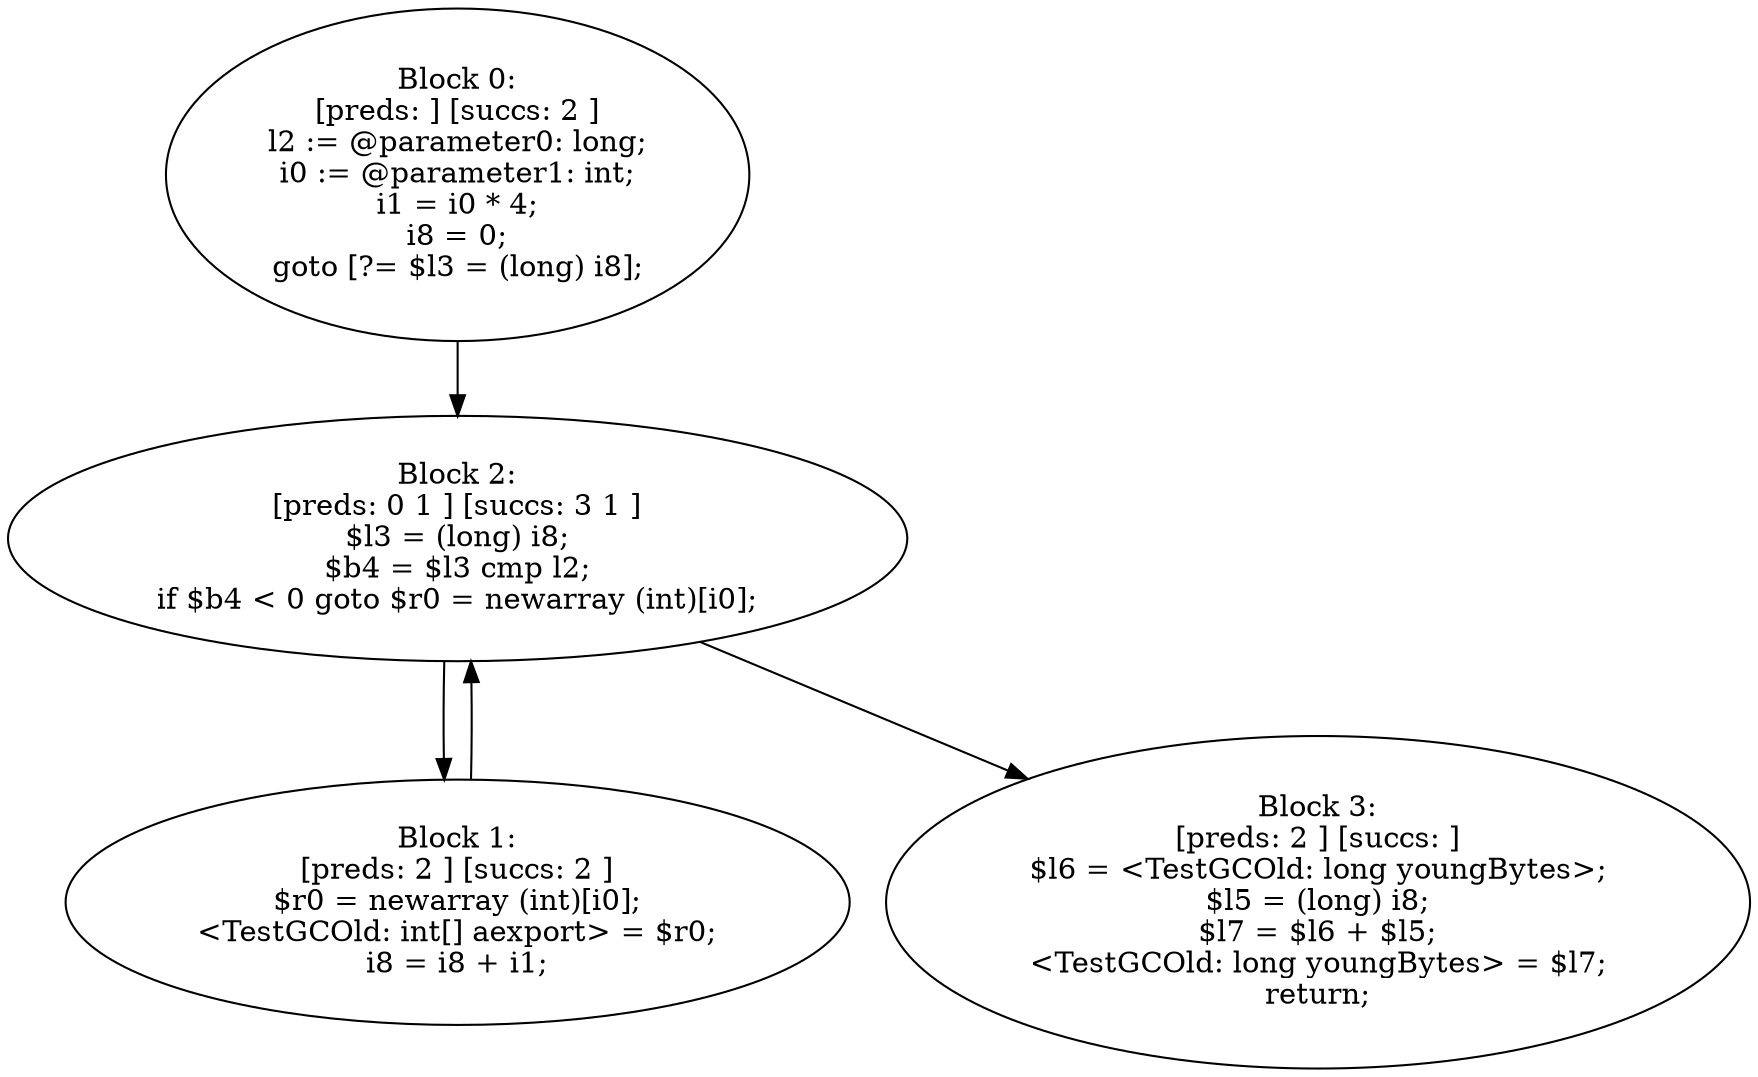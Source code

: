 digraph "unitGraph" {
    "Block 0:
[preds: ] [succs: 2 ]
l2 := @parameter0: long;
i0 := @parameter1: int;
i1 = i0 * 4;
i8 = 0;
goto [?= $l3 = (long) i8];
"
    "Block 1:
[preds: 2 ] [succs: 2 ]
$r0 = newarray (int)[i0];
<TestGCOld: int[] aexport> = $r0;
i8 = i8 + i1;
"
    "Block 2:
[preds: 0 1 ] [succs: 3 1 ]
$l3 = (long) i8;
$b4 = $l3 cmp l2;
if $b4 < 0 goto $r0 = newarray (int)[i0];
"
    "Block 3:
[preds: 2 ] [succs: ]
$l6 = <TestGCOld: long youngBytes>;
$l5 = (long) i8;
$l7 = $l6 + $l5;
<TestGCOld: long youngBytes> = $l7;
return;
"
    "Block 0:
[preds: ] [succs: 2 ]
l2 := @parameter0: long;
i0 := @parameter1: int;
i1 = i0 * 4;
i8 = 0;
goto [?= $l3 = (long) i8];
"->"Block 2:
[preds: 0 1 ] [succs: 3 1 ]
$l3 = (long) i8;
$b4 = $l3 cmp l2;
if $b4 < 0 goto $r0 = newarray (int)[i0];
";
    "Block 1:
[preds: 2 ] [succs: 2 ]
$r0 = newarray (int)[i0];
<TestGCOld: int[] aexport> = $r0;
i8 = i8 + i1;
"->"Block 2:
[preds: 0 1 ] [succs: 3 1 ]
$l3 = (long) i8;
$b4 = $l3 cmp l2;
if $b4 < 0 goto $r0 = newarray (int)[i0];
";
    "Block 2:
[preds: 0 1 ] [succs: 3 1 ]
$l3 = (long) i8;
$b4 = $l3 cmp l2;
if $b4 < 0 goto $r0 = newarray (int)[i0];
"->"Block 3:
[preds: 2 ] [succs: ]
$l6 = <TestGCOld: long youngBytes>;
$l5 = (long) i8;
$l7 = $l6 + $l5;
<TestGCOld: long youngBytes> = $l7;
return;
";
    "Block 2:
[preds: 0 1 ] [succs: 3 1 ]
$l3 = (long) i8;
$b4 = $l3 cmp l2;
if $b4 < 0 goto $r0 = newarray (int)[i0];
"->"Block 1:
[preds: 2 ] [succs: 2 ]
$r0 = newarray (int)[i0];
<TestGCOld: int[] aexport> = $r0;
i8 = i8 + i1;
";
}
